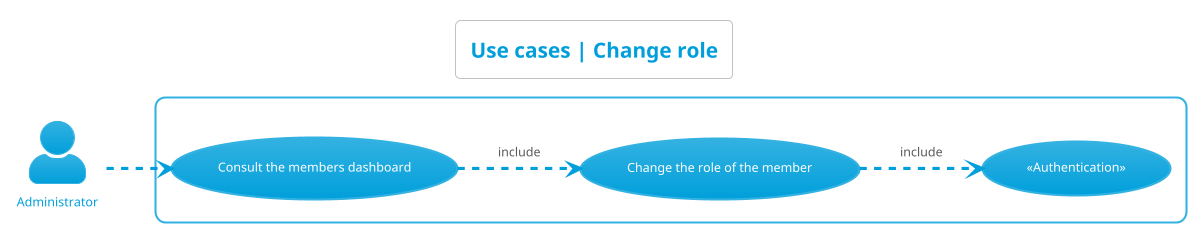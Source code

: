 @startuml use_cases__change_role
left to right direction
skinparam actorStyle Awesome
!theme bluegray
skinparam backgroundcolor White

'Titre'
title Use cases | Change role

'Acteur'
actor "Administrator" as Administrateur

'Rectangle'
rectangle {
    'Authentification'
    "«Authentication»" as (Authentification)

    'Administrateur'
    "Consult the members dashboard" as (ConsulterTDBMembres)
    "Change the role of the member" as (ModifierRole)

    'Déroulement'
    :Administrateur: -.> (ConsulterTDBMembres)
    (ConsulterTDBMembres) -.> (ModifierRole) : include
    (ModifierRole) -.> (Authentification) : include
}
@enduml
